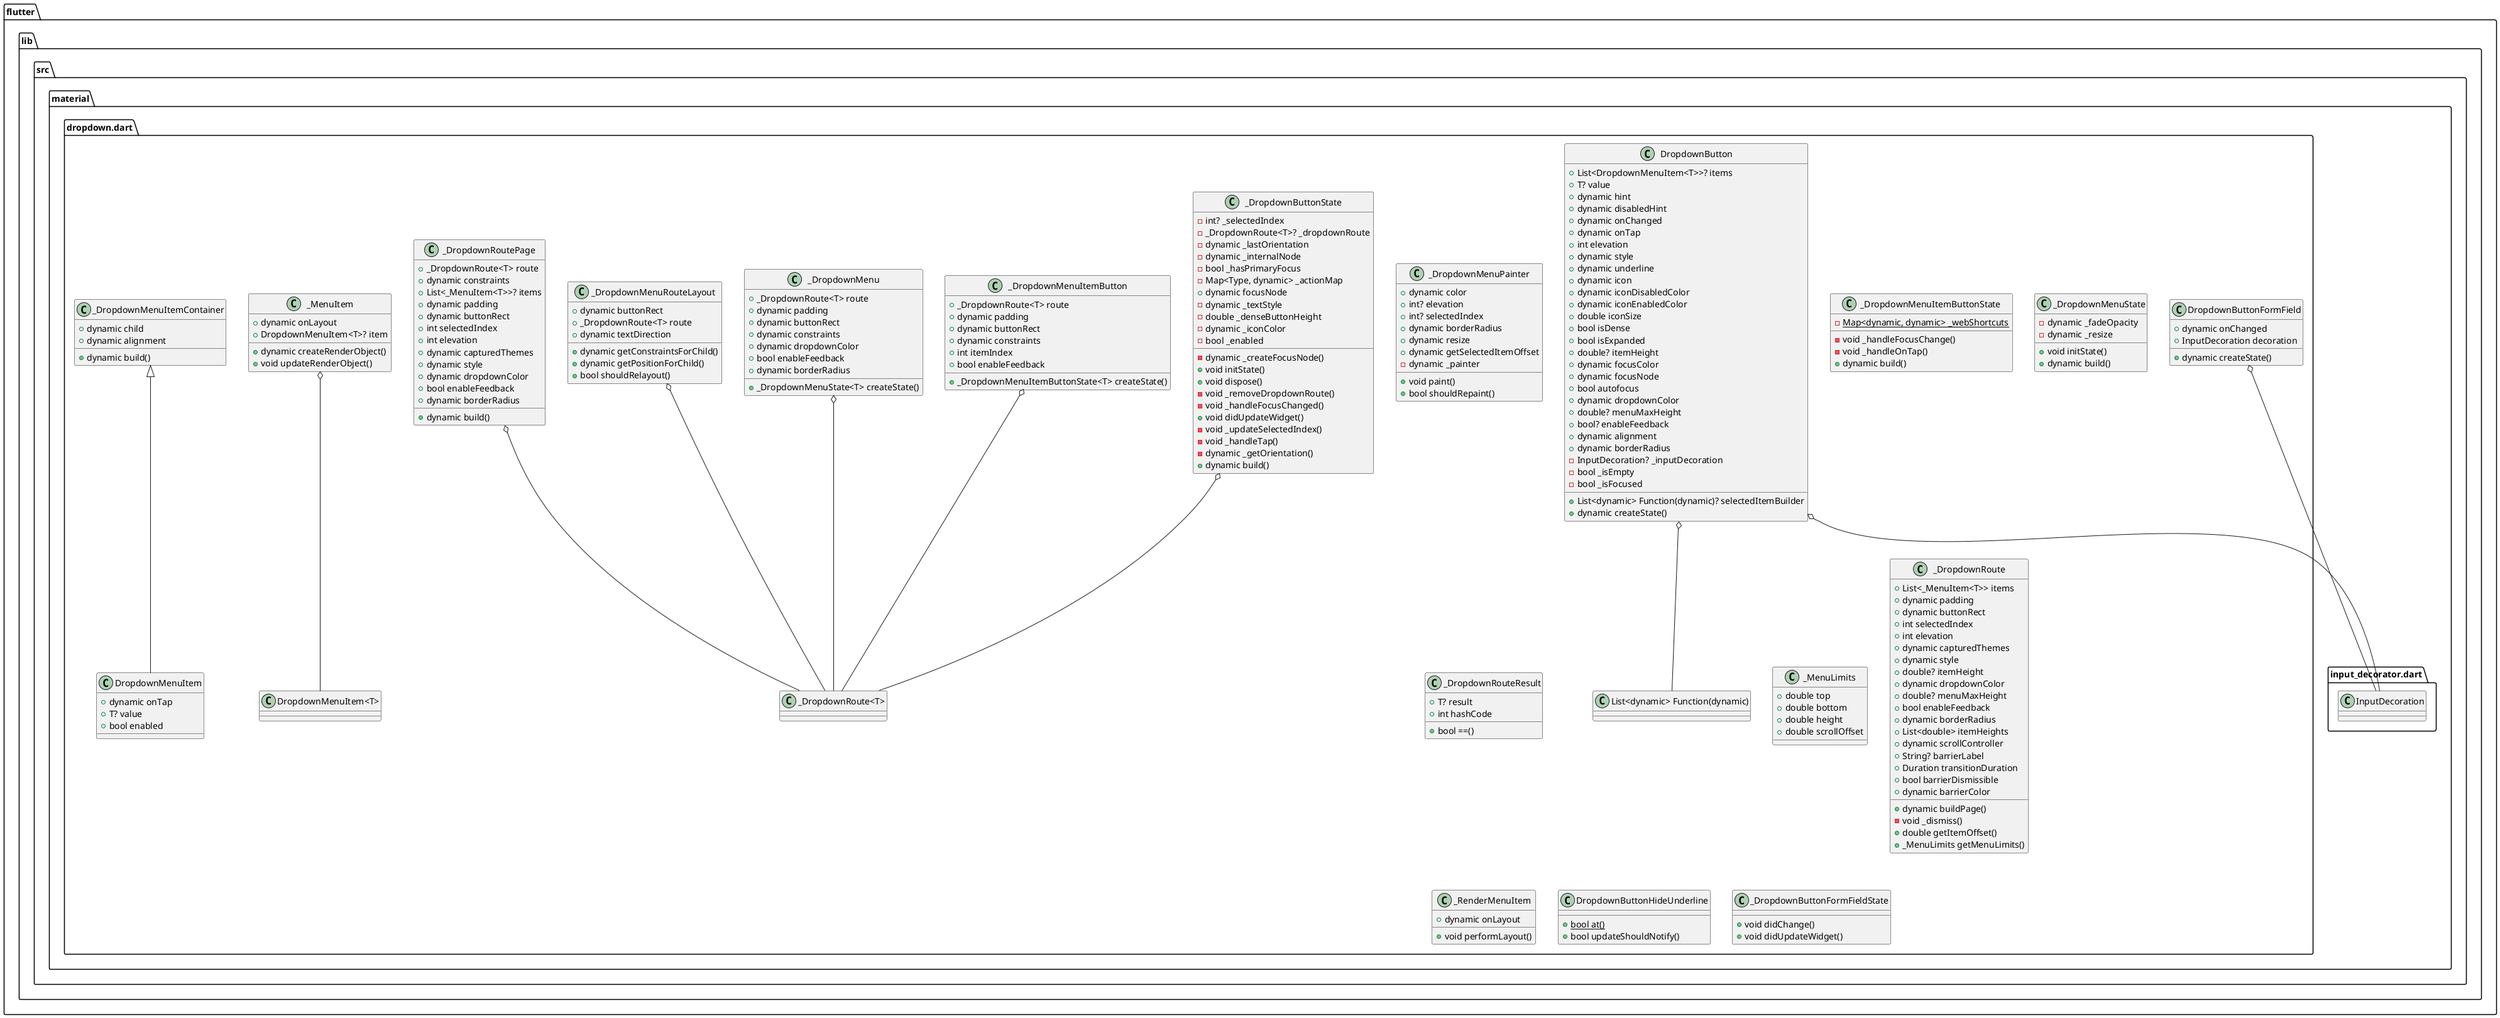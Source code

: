 @startuml
set namespaceSeparator ::

class "flutter::lib::src::material::dropdown.dart::_DropdownMenuPainter" {
  +dynamic color
  +int? elevation
  +int? selectedIndex
  +dynamic borderRadius
  +dynamic resize
  +dynamic getSelectedItemOffset
  -dynamic _painter
  +void paint()
  +bool shouldRepaint()
}

class "flutter::lib::src::material::dropdown.dart::_DropdownMenuItemButton" {
  +_DropdownRoute<T> route
  +dynamic padding
  +dynamic buttonRect
  +dynamic constraints
  +int itemIndex
  +bool enableFeedback
  +_DropdownMenuItemButtonState<T> createState()
}

"flutter::lib::src::material::dropdown.dart::_DropdownMenuItemButton" o-- "flutter::lib::src::material::dropdown.dart::_DropdownRoute<T>"

class "flutter::lib::src::material::dropdown.dart::_DropdownMenuItemButtonState" {
  {static} -Map<dynamic, dynamic> _webShortcuts
  -void _handleFocusChange()
  -void _handleOnTap()
  +dynamic build()
}

class "flutter::lib::src::material::dropdown.dart::_DropdownMenu" {
  +_DropdownRoute<T> route
  +dynamic padding
  +dynamic buttonRect
  +dynamic constraints
  +dynamic dropdownColor
  +bool enableFeedback
  +dynamic borderRadius
  +_DropdownMenuState<T> createState()
}

"flutter::lib::src::material::dropdown.dart::_DropdownMenu" o-- "flutter::lib::src::material::dropdown.dart::_DropdownRoute<T>"

class "flutter::lib::src::material::dropdown.dart::_DropdownMenuState" {
  -dynamic _fadeOpacity
  -dynamic _resize
  +void initState()
  +dynamic build()
}

class "flutter::lib::src::material::dropdown.dart::_DropdownMenuRouteLayout" {
  +dynamic buttonRect
  +_DropdownRoute<T> route
  +dynamic textDirection
  +dynamic getConstraintsForChild()
  +dynamic getPositionForChild()
  +bool shouldRelayout()
}

"flutter::lib::src::material::dropdown.dart::_DropdownMenuRouteLayout" o-- "flutter::lib::src::material::dropdown.dart::_DropdownRoute<T>"

class "flutter::lib::src::material::dropdown.dart::_DropdownRouteResult" {
  +T? result
  +int hashCode
  +bool ==()
}

class "flutter::lib::src::material::dropdown.dart::_MenuLimits" {
  +double top
  +double bottom
  +double height
  +double scrollOffset
}

class "flutter::lib::src::material::dropdown.dart::_DropdownRoute" {
  +List<_MenuItem<T>> items
  +dynamic padding
  +dynamic buttonRect
  +int selectedIndex
  +int elevation
  +dynamic capturedThemes
  +dynamic style
  +double? itemHeight
  +dynamic dropdownColor
  +double? menuMaxHeight
  +bool enableFeedback
  +dynamic borderRadius
  +List<double> itemHeights
  +dynamic scrollController
  +String? barrierLabel
  +Duration transitionDuration
  +bool barrierDismissible
  +dynamic barrierColor
  +dynamic buildPage()
  -void _dismiss()
  +double getItemOffset()
  +_MenuLimits getMenuLimits()
}

class "flutter::lib::src::material::dropdown.dart::_DropdownRoutePage" {
  +_DropdownRoute<T> route
  +dynamic constraints
  +List<_MenuItem<T>>? items
  +dynamic padding
  +dynamic buttonRect
  +int selectedIndex
  +int elevation
  +dynamic capturedThemes
  +dynamic style
  +dynamic dropdownColor
  +bool enableFeedback
  +dynamic borderRadius
  +dynamic build()
}

"flutter::lib::src::material::dropdown.dart::_DropdownRoutePage" o-- "flutter::lib::src::material::dropdown.dart::_DropdownRoute<T>"

class "flutter::lib::src::material::dropdown.dart::_MenuItem" {
  +dynamic onLayout
  +DropdownMenuItem<T>? item
  +dynamic createRenderObject()
  +void updateRenderObject()
}

"flutter::lib::src::material::dropdown.dart::_MenuItem" o-- "flutter::lib::src::material::dropdown.dart::DropdownMenuItem<T>"

class "flutter::lib::src::material::dropdown.dart::_RenderMenuItem" {
  +dynamic onLayout
  +void performLayout()
}

class "flutter::lib::src::material::dropdown.dart::_DropdownMenuItemContainer" {
  +dynamic child
  +dynamic alignment
  +dynamic build()
}

class "flutter::lib::src::material::dropdown.dart::DropdownMenuItem" {
  +dynamic onTap
  +T? value
  +bool enabled
}

"flutter::lib::src::material::dropdown.dart::_DropdownMenuItemContainer" <|-- "flutter::lib::src::material::dropdown.dart::DropdownMenuItem"

class "flutter::lib::src::material::dropdown.dart::DropdownButtonHideUnderline" {
  {static} +bool at()
  +bool updateShouldNotify()
}

class "flutter::lib::src::material::dropdown.dart::DropdownButton" {
  +List<DropdownMenuItem<T>>? items
  +T? value
  +dynamic hint
  +dynamic disabledHint
  +dynamic onChanged
  +dynamic onTap
  +List<dynamic> Function(dynamic)? selectedItemBuilder
  +int elevation
  +dynamic style
  +dynamic underline
  +dynamic icon
  +dynamic iconDisabledColor
  +dynamic iconEnabledColor
  +double iconSize
  +bool isDense
  +bool isExpanded
  +double? itemHeight
  +dynamic focusColor
  +dynamic focusNode
  +bool autofocus
  +dynamic dropdownColor
  +double? menuMaxHeight
  +bool? enableFeedback
  +dynamic alignment
  +dynamic borderRadius
  -InputDecoration? _inputDecoration
  -bool _isEmpty
  -bool _isFocused
  +dynamic createState()
}

"flutter::lib::src::material::dropdown.dart::DropdownButton" o-- "flutter::lib::src::material::dropdown.dart::List<dynamic> Function(dynamic)"
"flutter::lib::src::material::dropdown.dart::DropdownButton" o-- "flutter::lib::src::material::input_decorator.dart::InputDecoration"

class "flutter::lib::src::material::dropdown.dart::_DropdownButtonState" {
  -int? _selectedIndex
  -_DropdownRoute<T>? _dropdownRoute
  -dynamic _lastOrientation
  -dynamic _internalNode
  -bool _hasPrimaryFocus
  -Map<Type, dynamic> _actionMap
  +dynamic focusNode
  -dynamic _textStyle
  -double _denseButtonHeight
  -dynamic _iconColor
  -bool _enabled
  -dynamic _createFocusNode()
  +void initState()
  +void dispose()
  -void _removeDropdownRoute()
  -void _handleFocusChanged()
  +void didUpdateWidget()
  -void _updateSelectedIndex()
  -void _handleTap()
  -dynamic _getOrientation()
  +dynamic build()
}

"flutter::lib::src::material::dropdown.dart::_DropdownButtonState" o-- "flutter::lib::src::material::dropdown.dart::_DropdownRoute<T>"

class "flutter::lib::src::material::dropdown.dart::DropdownButtonFormField" {
  +dynamic onChanged
  +InputDecoration decoration
  +dynamic createState()
}

"flutter::lib::src::material::dropdown.dart::DropdownButtonFormField" o-- "flutter::lib::src::material::input_decorator.dart::InputDecoration"

class "flutter::lib::src::material::dropdown.dart::_DropdownButtonFormFieldState" {
  +void didChange()
  +void didUpdateWidget()
}


@enduml